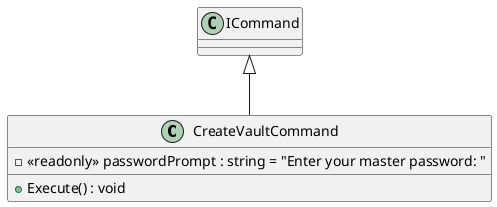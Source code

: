 @startuml
class CreateVaultCommand {
    - <<readonly>> passwordPrompt : string = "Enter your master password: "
    + Execute() : void
}
ICommand <|-- CreateVaultCommand
@enduml
